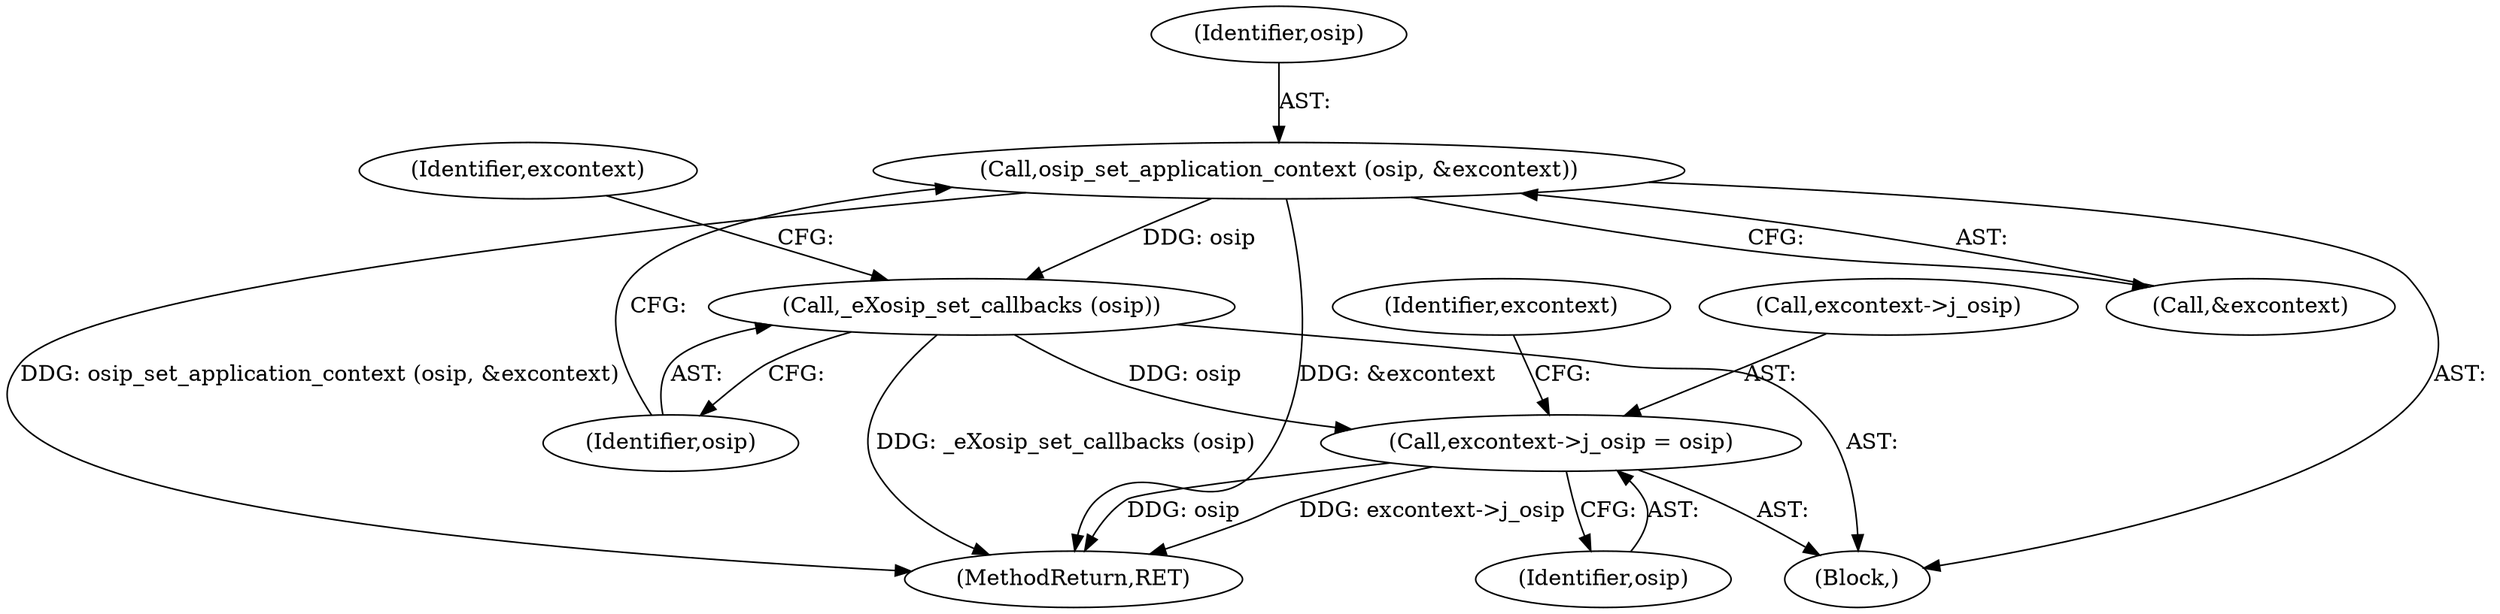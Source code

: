 digraph "0_savannah_2549e421c14aff886629b8482c14af800f411070@pointer" {
"1000275" [label="(Call,osip_set_application_context (osip, &excontext))"];
"1000279" [label="(Call,_eXosip_set_callbacks (osip))"];
"1000281" [label="(Call,excontext->j_osip = osip)"];
"1000285" [label="(Identifier,osip)"];
"1000279" [label="(Call,_eXosip_set_callbacks (osip))"];
"1000283" [label="(Identifier,excontext)"];
"1000288" [label="(Identifier,excontext)"];
"1000280" [label="(Identifier,osip)"];
"1000277" [label="(Call,&excontext)"];
"1000282" [label="(Call,excontext->j_osip)"];
"1000276" [label="(Identifier,osip)"];
"1000106" [label="(Block,)"];
"1000281" [label="(Call,excontext->j_osip = osip)"];
"1000389" [label="(MethodReturn,RET)"];
"1000275" [label="(Call,osip_set_application_context (osip, &excontext))"];
"1000275" -> "1000106"  [label="AST: "];
"1000275" -> "1000277"  [label="CFG: "];
"1000276" -> "1000275"  [label="AST: "];
"1000277" -> "1000275"  [label="AST: "];
"1000280" -> "1000275"  [label="CFG: "];
"1000275" -> "1000389"  [label="DDG: osip_set_application_context (osip, &excontext)"];
"1000275" -> "1000389"  [label="DDG: &excontext"];
"1000275" -> "1000279"  [label="DDG: osip"];
"1000279" -> "1000106"  [label="AST: "];
"1000279" -> "1000280"  [label="CFG: "];
"1000280" -> "1000279"  [label="AST: "];
"1000283" -> "1000279"  [label="CFG: "];
"1000279" -> "1000389"  [label="DDG: _eXosip_set_callbacks (osip)"];
"1000279" -> "1000281"  [label="DDG: osip"];
"1000281" -> "1000106"  [label="AST: "];
"1000281" -> "1000285"  [label="CFG: "];
"1000282" -> "1000281"  [label="AST: "];
"1000285" -> "1000281"  [label="AST: "];
"1000288" -> "1000281"  [label="CFG: "];
"1000281" -> "1000389"  [label="DDG: osip"];
"1000281" -> "1000389"  [label="DDG: excontext->j_osip"];
}
